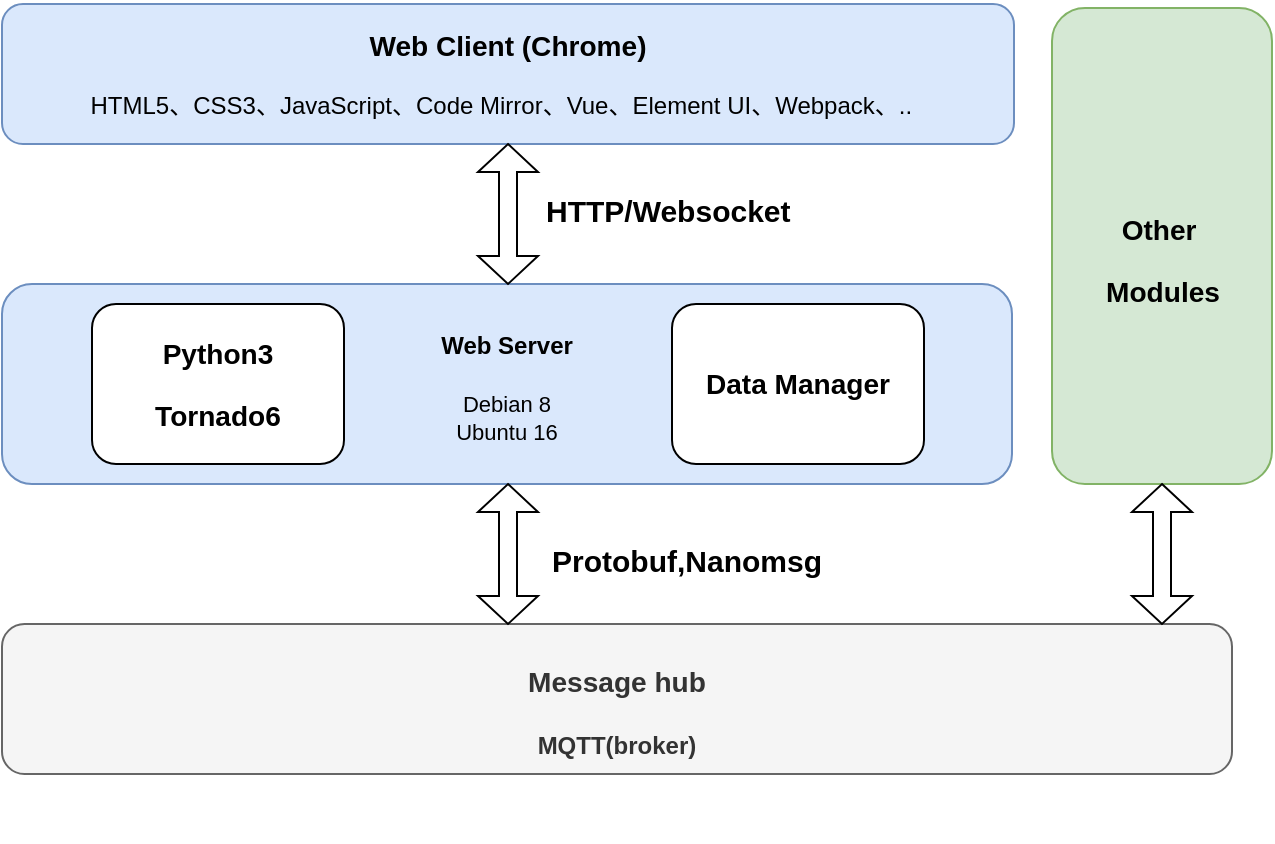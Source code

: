 <mxfile version="10.9.6" type="github"><diagram name="总体架构图" id="0783ab3e-0a74-02c8-0abd-f7b4e66b4bec"><mxGraphModel dx="1922" dy="981" grid="0" gridSize="10" guides="1" tooltips="1" connect="1" arrows="1" fold="1" page="1" pageScale="1" pageWidth="850" pageHeight="1100" background="#ffffff" math="0" shadow="0"><root><mxCell id="0"/><mxCell id="1" parent="0"/><mxCell id="-aYMtPuQKv6DkLYV4OM8-4" value="&lt;h3&gt;Web Client (Chrome)&lt;/h3&gt;&lt;font style=&quot;font-size: 12px&quot;&gt;HTML5、CSS3、JavaScript、Code Mirror、Vue、Element UI、Webpack、..&amp;nbsp;&amp;nbsp;&lt;br&gt;&lt;br&gt;&lt;/font&gt;" style="rounded=1;whiteSpace=wrap;html=1;fillColor=#dae8fc;strokeColor=#6c8ebf;" vertex="1" parent="1"><mxGeometry x="113" y="481" width="506" height="70" as="geometry"/></mxCell><mxCell id="-aYMtPuQKv6DkLYV4OM8-15" value="&lt;h2&gt;&lt;h3&gt;&lt;font&gt;&lt;span style=&quot;font-size: 12px ; white-space: normal ; background-color: rgb(218 , 232 , 252)&quot;&gt;Web Server&lt;/span&gt;&lt;/font&gt;&lt;/h3&gt;&lt;font&gt;&lt;font style=&quot;font-size: 11px&quot;&gt;Debian 8&lt;br&gt;&lt;span style=&quot;white-space: normal ; background-color: rgb(218 , 232 , 252)&quot;&gt;Ubuntu 16&lt;/span&gt;&lt;/font&gt;&lt;/font&gt;&lt;/h2&gt;" style="rounded=1;whiteSpace=wrap;html=1;fillColor=#dae8fc;strokeColor=#6c8ebf;verticalAlign=top;" vertex="1" parent="1"><mxGeometry x="113" y="621" width="505" height="100" as="geometry"/></mxCell><mxCell id="-aYMtPuQKv6DkLYV4OM8-28" value="&lt;h3&gt;Python3&lt;/h3&gt;&lt;h3&gt;Tornado6&lt;/h3&gt;" style="rounded=1;whiteSpace=wrap;html=1;labelBackgroundColor=#ffffff;" vertex="1" parent="1"><mxGeometry x="158" y="631" width="126" height="80" as="geometry"/></mxCell><mxCell id="hDEeTTCbjPW3XN-uY8et-3" value="&lt;h3 style=&quot;text-align: center ; white-space: normal ; line-height: 14.04px&quot;&gt;&lt;font style=&quot;font-size: 15px ; line-height: 14.1px&quot;&gt;HTTP/Websocket&lt;/font&gt;&lt;/h3&gt;" style="text;html=1;resizable=0;points=[];autosize=1;align=left;verticalAlign=top;spacingTop=-4;" vertex="1" parent="1"><mxGeometry x="383" y="561" width="132" height="42" as="geometry"/></mxCell><mxCell id="hDEeTTCbjPW3XN-uY8et-11" value="&lt;p style=&quot;line-height: 100%&quot;&gt;&lt;/p&gt;&lt;h3&gt;Message hub&lt;/h3&gt;&lt;h3&gt;&lt;font style=&quot;font-size: 12px&quot;&gt;MQTT(broker)&lt;/font&gt;&lt;/h3&gt;&lt;font style=&quot;font-size: 12px&quot;&gt;&lt;br&gt;&lt;/font&gt;&lt;p&gt;&lt;/p&gt;" style="rounded=1;whiteSpace=wrap;html=1;fillColor=#f5f5f5;strokeColor=#666666;align=center;verticalAlign=top;fontColor=#333333;" vertex="1" parent="1"><mxGeometry x="113" y="791" width="615" height="75" as="geometry"/></mxCell><mxCell id="hDEeTTCbjPW3XN-uY8et-12" value="&lt;h3 style=&quot;white-space: normal&quot;&gt;&lt;br&gt;&lt;/h3&gt;" style="rounded=1;whiteSpace=wrap;html=1;labelBackgroundColor=#ffffff;fillColor=#d5e8d4;strokeColor=#82b366;" vertex="1" parent="1"><mxGeometry x="638" y="483" width="110" height="238" as="geometry"/></mxCell><mxCell id="hDEeTTCbjPW3XN-uY8et-22" value="&lt;h3 style=&quot;text-align: center ; white-space: normal ; line-height: 14.04px&quot;&gt;&lt;font style=&quot;font-size: 15px ; line-height: 14.1px&quot;&gt;Protobuf,Nanomsg&lt;/font&gt;&lt;/h3&gt;" style="text;html=1;resizable=0;points=[];autosize=1;align=left;verticalAlign=top;spacingTop=-4;" vertex="1" parent="1"><mxGeometry x="386" y="736" width="158" height="40" as="geometry"/></mxCell><mxCell id="hDEeTTCbjPW3XN-uY8et-24" value="&lt;h3&gt;Other&amp;nbsp;&lt;/h3&gt;&lt;h3&gt;Modules&lt;/h3&gt;&lt;div&gt;&lt;br&gt;&lt;/div&gt;" style="text;html=1;align=center;verticalAlign=middle;" vertex="1" parent="1"><mxGeometry x="658" y="546" width="70" height="142" as="geometry"/></mxCell><mxCell id="hDEeTTCbjPW3XN-uY8et-25" value="" style="shape=doubleArrow;direction=south;whiteSpace=wrap;html=1;labelBackgroundColor=#ffffff;fillColor=#ffffff;" vertex="1" parent="1"><mxGeometry x="678" y="721" width="30" height="70" as="geometry"/></mxCell><mxCell id="hDEeTTCbjPW3XN-uY8et-27" value="" style="shape=doubleArrow;direction=south;whiteSpace=wrap;html=1;labelBackgroundColor=#ffffff;fillColor=#ffffff;" vertex="1" parent="1"><mxGeometry x="351" y="721" width="30" height="70" as="geometry"/></mxCell><mxCell id="hDEeTTCbjPW3XN-uY8et-28" value="" style="shape=doubleArrow;direction=south;whiteSpace=wrap;html=1;labelBackgroundColor=#ffffff;fillColor=#ffffff;" vertex="1" parent="1"><mxGeometry x="351" y="551" width="30" height="70" as="geometry"/></mxCell><mxCell id="hDEeTTCbjPW3XN-uY8et-33" value="&lt;h3&gt;Data Manager&lt;/h3&gt;" style="rounded=1;whiteSpace=wrap;html=1;labelBackgroundColor=#ffffff;" vertex="1" parent="1"><mxGeometry x="448" y="631" width="126" height="80" as="geometry"/></mxCell></root></mxGraphModel></diagram><diagram id="GbNYWRQxAlw27dSOA-Yq" name="层级"><mxGraphModel dx="1634" dy="834" grid="0" gridSize="10" guides="1" tooltips="1" connect="1" arrows="1" fold="1" page="1" pageScale="1" pageWidth="2339" pageHeight="3300" math="0" shadow="0"><root><mxCell id="alQ04HH32VxqriS4Y7l9-0"/><mxCell id="alQ04HH32VxqriS4Y7l9-1" parent="alQ04HH32VxqriS4Y7l9-0"/><mxCell id="GYevqZUZ9qfvLtjpggCA-25" value="" style="group" vertex="1" connectable="0" parent="alQ04HH32VxqriS4Y7l9-1"><mxGeometry x="360" y="1355" width="300" height="355" as="geometry"/></mxCell><mxCell id="GYevqZUZ9qfvLtjpggCA-1" value="" style="shape=actor;whiteSpace=wrap;html=1;labelBackgroundColor=#ffffff;fillColor=#ffffff;align=center;" vertex="1" parent="GYevqZUZ9qfvLtjpggCA-25"><mxGeometry x="121" width="67.234" height="56.0" as="geometry"/></mxCell><mxCell id="GYevqZUZ9qfvLtjpggCA-2" value="User" style="text;html=1;resizable=0;points=[];autosize=1;align=center;verticalAlign=top;spacingTop=-4;" vertex="1" parent="GYevqZUZ9qfvLtjpggCA-25"><mxGeometry x="136.766" y="32.667" width="40" height="20" as="geometry"/></mxCell><mxCell id="GYevqZUZ9qfvLtjpggCA-19" value="" style="group" vertex="1" connectable="0" parent="GYevqZUZ9qfvLtjpggCA-25"><mxGeometry y="65" width="300" height="140" as="geometry"/></mxCell><mxCell id="GYevqZUZ9qfvLtjpggCA-4" value="&lt;h1 class=&quot;dictYoudao-Title&quot; style=&quot;line-height: 1.6; font-size: 16px; margin: 0px 8px 0px 0px; padding: 0px; box-sizing: inherit; font-family: &amp;quot;helvetica neue&amp;quot;, helvetica, arial, &amp;quot;hiragino sans gb&amp;quot;, &amp;quot;hiragino sans gb w3&amp;quot;, &amp;quot;microsoft yahei ui&amp;quot;, &amp;quot;microsoft yahei&amp;quot;, sans-serif; white-space: normal;&quot;&gt;&lt;br&gt;&lt;/h1&gt;" style="rounded=1;whiteSpace=wrap;html=1;labelBackgroundColor=none;fillColor=#dae8fc;align=center;verticalAlign=top;fontSize=16;strokeColor=#6c8ebf;labelBorderColor=#000000;noLabel=1;fontColor=none;" vertex="1" parent="GYevqZUZ9qfvLtjpggCA-19"><mxGeometry width="300" height="140" as="geometry"/></mxCell><mxCell id="GYevqZUZ9qfvLtjpggCA-5" value="Web UI Layer" style="rounded=0;whiteSpace=wrap;html=1;labelBackgroundColor=#ffffff;align=center;" vertex="1" parent="GYevqZUZ9qfvLtjpggCA-19"><mxGeometry x="20" y="40" width="260" height="40" as="geometry"/></mxCell><mxCell id="GYevqZUZ9qfvLtjpggCA-6" value="Application Services" style="rounded=0;whiteSpace=wrap;html=1;labelBackgroundColor=#ffffff;align=center;" vertex="1" parent="GYevqZUZ9qfvLtjpggCA-19"><mxGeometry x="20" y="90" width="260" height="40" as="geometry"/></mxCell><mxCell id="GYevqZUZ9qfvLtjpggCA-12" value="&lt;h3&gt;Teach pendant&lt;/h3&gt;" style="text;html=1;fontSize=16;verticalAlign=middle;align=center;" vertex="1" parent="GYevqZUZ9qfvLtjpggCA-19"><mxGeometry x="20" y="3" width="130" height="30" as="geometry"/></mxCell><mxCell id="GYevqZUZ9qfvLtjpggCA-20" value="" style="group" vertex="1" connectable="0" parent="GYevqZUZ9qfvLtjpggCA-25"><mxGeometry y="215" width="300" height="140" as="geometry"/></mxCell><mxCell id="GYevqZUZ9qfvLtjpggCA-21" value="&lt;h1 class=&quot;dictYoudao-Title&quot; style=&quot;line-height: 1.6; font-size: 16px; margin: 0px 8px 0px 0px; padding: 0px; box-sizing: inherit; font-family: &amp;quot;helvetica neue&amp;quot;, helvetica, arial, &amp;quot;hiragino sans gb&amp;quot;, &amp;quot;hiragino sans gb w3&amp;quot;, &amp;quot;microsoft yahei ui&amp;quot;, &amp;quot;microsoft yahei&amp;quot;, sans-serif; white-space: normal;&quot;&gt;&lt;br&gt;&lt;/h1&gt;" style="rounded=1;whiteSpace=wrap;html=1;labelBackgroundColor=none;fillColor=#dae8fc;align=center;verticalAlign=top;fontSize=16;strokeColor=#6c8ebf;labelBorderColor=#000000;noLabel=1;fontColor=none;" vertex="1" parent="GYevqZUZ9qfvLtjpggCA-20"><mxGeometry width="300" height="140" as="geometry"/></mxCell><mxCell id="GYevqZUZ9qfvLtjpggCA-22" value="Motion Controller Layer" style="rounded=0;whiteSpace=wrap;html=1;labelBackgroundColor=#ffffff;align=center;" vertex="1" parent="GYevqZUZ9qfvLtjpggCA-20"><mxGeometry x="20" y="40" width="260" height="40" as="geometry"/></mxCell><mxCell id="GYevqZUZ9qfvLtjpggCA-23" value="Servo Controller Layer" style="rounded=0;whiteSpace=wrap;html=1;labelBackgroundColor=#ffffff;align=center;" vertex="1" parent="GYevqZUZ9qfvLtjpggCA-20"><mxGeometry x="20" y="90" width="260" height="40" as="geometry"/></mxCell><mxCell id="GYevqZUZ9qfvLtjpggCA-24" value="&lt;h3&gt;Controller&lt;/h3&gt;" style="text;html=1;fontSize=16;verticalAlign=middle;align=left;" vertex="1" parent="GYevqZUZ9qfvLtjpggCA-20"><mxGeometry x="20" y="3" width="130" height="30" as="geometry"/></mxCell></root></mxGraphModel></diagram><diagram id="P4ml4j4lmAVzUGR1e78B" name="服务端架构"><mxGraphModel dx="1896" dy="1072" grid="1" gridSize="10" guides="1" tooltips="1" connect="1" arrows="1" fold="1" page="1" pageScale="1" pageWidth="2339" pageHeight="3300" math="0" shadow="0"><root><mxCell id="CdTxRnJrnpX8pw1dObkJ-0"/><mxCell id="CdTxRnJrnpX8pw1dObkJ-1" parent="CdTxRnJrnpX8pw1dObkJ-0"/><mxCell id="CdTxRnJrnpX8pw1dObkJ-3" value="" style="strokeWidth=1;shadow=0;dashed=0;align=center;html=1;shape=mxgraph.mockup.containers.browserWindow;rSize=0;fillColor=#ffffff;strokeColor=#666666;strokeColor2=#008cff;strokeColor3=#c4c4c4;mainText=,;recursiveResize=0;labelBackgroundColor=none;fontSize=16;fontColor=none;" vertex="1" parent="CdTxRnJrnpX8pw1dObkJ-1"><mxGeometry x="140" y="587" width="380" height="365" as="geometry"/></mxCell><mxCell id="CdTxRnJrnpX8pw1dObkJ-4" value="Page 1" style="strokeWidth=1;shadow=0;dashed=0;align=center;html=1;shape=mxgraph.mockup.containers.anchor;fontSize=17;fontColor=#666666;align=left;" vertex="1" parent="CdTxRnJrnpX8pw1dObkJ-3"><mxGeometry x="60" y="12" width="110" height="26" as="geometry"/></mxCell><mxCell id="CdTxRnJrnpX8pw1dObkJ-5" value="https://192.168.110.88:5599/" style="strokeWidth=1;shadow=0;dashed=0;align=center;html=1;shape=mxgraph.mockup.containers.anchor;rSize=0;fontSize=17;fontColor=#666666;align=left;" vertex="1" parent="CdTxRnJrnpX8pw1dObkJ-3"><mxGeometry x="130" y="60" width="250" height="26" as="geometry"/></mxCell><mxCell id="CdTxRnJrnpX8pw1dObkJ-15" value="&lt;h3&gt;&lt;br&gt;&lt;/h3&gt;" style="rounded=0;whiteSpace=wrap;html=1;labelBackgroundColor=none;fillColor=#ffffff;fontSize=16;fontColor=none;align=center;labelPosition=center;verticalLabelPosition=top;verticalAlign=bottom;dashed=1;strokeWidth=2;" vertex="1" parent="CdTxRnJrnpX8pw1dObkJ-1"><mxGeometry x="758" y="500" width="582" height="510" as="geometry"/></mxCell><mxCell id="CdTxRnJrnpX8pw1dObkJ-14" value="" style="group" vertex="1" connectable="0" parent="CdTxRnJrnpX8pw1dObkJ-1"><mxGeometry x="640" y="610" width="472" height="300" as="geometry"/></mxCell><mxCell id="CdTxRnJrnpX8pw1dObkJ-6" value="&lt;h3&gt;WSGI&lt;/h3&gt;" style="rounded=0;whiteSpace=wrap;html=1;labelBackgroundColor=none;fillColor=#ffffff;fontSize=16;fontColor=none;align=center;" vertex="1" parent="CdTxRnJrnpX8pw1dObkJ-14"><mxGeometry width="118" height="300" as="geometry"/></mxCell><mxCell id="CdTxRnJrnpX8pw1dObkJ-11" value="&lt;h3&gt;路由系统&lt;/h3&gt;" style="rounded=0;whiteSpace=wrap;html=1;labelBackgroundColor=none;fillColor=#ffffff;fontSize=16;fontColor=none;align=center;" vertex="1" parent="CdTxRnJrnpX8pw1dObkJ-14"><mxGeometry x="118" width="118" height="300" as="geometry"/></mxCell><mxCell id="CdTxRnJrnpX8pw1dObkJ-12" value="&lt;h3&gt;具体业务模块&lt;/h3&gt;&lt;h3&gt;业务处理逻辑&lt;/h3&gt;" style="rounded=0;whiteSpace=wrap;html=1;labelBackgroundColor=none;fillColor=#ffffff;fontSize=16;fontColor=none;align=center;" vertex="1" parent="CdTxRnJrnpX8pw1dObkJ-14"><mxGeometry x="236" width="118" height="300" as="geometry"/></mxCell><mxCell id="CdTxRnJrnpX8pw1dObkJ-13" value="&lt;h3&gt;数据模型与模板系统&lt;/h3&gt;" style="rounded=0;whiteSpace=wrap;html=1;labelBackgroundColor=none;fillColor=#ffffff;fontSize=16;fontColor=none;align=center;" vertex="1" parent="CdTxRnJrnpX8pw1dObkJ-14"><mxGeometry x="354" width="118" height="300" as="geometry"/></mxCell><mxCell id="CdTxRnJrnpX8pw1dObkJ-17" value="&lt;h3&gt;Web框架&lt;/h3&gt;" style="text;html=1;strokeColor=none;fillColor=none;align=center;verticalAlign=middle;whiteSpace=wrap;rounded=0;dashed=1;labelBackgroundColor=none;fontSize=16;fontColor=none;" vertex="1" parent="CdTxRnJrnpX8pw1dObkJ-1"><mxGeometry x="776" y="510" width="242" height="60" as="geometry"/></mxCell><mxCell id="CdTxRnJrnpX8pw1dObkJ-18" value="HTML、CSS、JS、Images、...&lt;br&gt;" style="rounded=0;whiteSpace=wrap;html=1;labelBackgroundColor=none;strokeWidth=1;fillColor=#ffffff;fontSize=16;fontColor=none;align=left;spacing=1;" vertex="1" parent="CdTxRnJrnpX8pw1dObkJ-1"><mxGeometry x="1200" y="510" width="130" height="130" as="geometry"/></mxCell><mxCell id="CdTxRnJrnpX8pw1dObkJ-19" value="&lt;b&gt;静态文件&lt;/b&gt;" style="text;html=1;fontSize=16;fontColor=none;" vertex="1" parent="CdTxRnJrnpX8pw1dObkJ-1"><mxGeometry x="1200" y="518" width="90" height="30" as="geometry"/></mxCell><mxCell id="CdTxRnJrnpX8pw1dObkJ-20" value="&lt;h3&gt;数据库&lt;/h3&gt;" style="rounded=0;whiteSpace=wrap;html=1;labelBackgroundColor=none;strokeWidth=1;fillColor=#ffffff;fontSize=16;fontColor=none;align=center;" vertex="1" parent="CdTxRnJrnpX8pw1dObkJ-1"><mxGeometry x="1200" y="873" width="130" height="127" as="geometry"/></mxCell><mxCell id="CdTxRnJrnpX8pw1dObkJ-21" value="" style="shape=flexArrow;endArrow=classic;startArrow=classic;html=1;strokeColor=#000000;fontSize=16;fontColor=none;" edge="1" parent="CdTxRnJrnpX8pw1dObkJ-1" source="CdTxRnJrnpX8pw1dObkJ-13" target="CdTxRnJrnpX8pw1dObkJ-18"><mxGeometry width="50" height="50" relative="1" as="geometry"><mxPoint x="1120" y="720" as="sourcePoint"/><mxPoint x="1170" y="670" as="targetPoint"/></mxGeometry></mxCell><mxCell id="CdTxRnJrnpX8pw1dObkJ-23" value="Static" style="text;html=1;resizable=0;points=[];align=left;verticalAlign=middle;labelBackgroundColor=#ffffff;fontSize=16;fontColor=none;fontStyle=1" vertex="1" connectable="0" parent="CdTxRnJrnpX8pw1dObkJ-21"><mxGeometry x="-0.196" y="7" relative="1" as="geometry"><mxPoint x="1" as="offset"/></mxGeometry></mxCell><mxCell id="CdTxRnJrnpX8pw1dObkJ-22" value="" style="shape=flexArrow;endArrow=classic;startArrow=classic;html=1;strokeColor=#000000;fontSize=16;fontColor=none;exitX=1;exitY=0.75;exitDx=0;exitDy=0;" edge="1" parent="CdTxRnJrnpX8pw1dObkJ-1" source="CdTxRnJrnpX8pw1dObkJ-13" target="CdTxRnJrnpX8pw1dObkJ-20"><mxGeometry width="50" height="50" relative="1" as="geometry"><mxPoint x="1126" y="860" as="sourcePoint"/><mxPoint x="1176" y="810" as="targetPoint"/></mxGeometry></mxCell><mxCell id="CdTxRnJrnpX8pw1dObkJ-24" value="ORM" style="text;html=1;resizable=0;points=[];align=left;verticalAlign=middle;labelBackgroundColor=#ffffff;fontSize=16;fontColor=none;fontStyle=1" vertex="1" connectable="0" parent="CdTxRnJrnpX8pw1dObkJ-22"><mxGeometry x="-0.172" y="7" relative="1" as="geometry"><mxPoint as="offset"/></mxGeometry></mxCell><mxCell id="CdTxRnJrnpX8pw1dObkJ-33" value="" style="shape=flexArrow;endArrow=classic;startArrow=classic;html=1;strokeColor=#000000;fontSize=16;fontColor=none;entryX=-0.008;entryY=0.533;entryDx=0;entryDy=0;entryPerimeter=0;" edge="1" parent="CdTxRnJrnpX8pw1dObkJ-1" source="CdTxRnJrnpX8pw1dObkJ-3" target="CdTxRnJrnpX8pw1dObkJ-6"><mxGeometry width="50" height="50" relative="1" as="geometry"><mxPoint x="540" y="820" as="sourcePoint"/><mxPoint x="590" y="770" as="targetPoint"/></mxGeometry></mxCell><mxCell id="CdTxRnJrnpX8pw1dObkJ-35" value="&lt;b&gt;HTTP&lt;/b&gt;" style="text;html=1;resizable=0;points=[];autosize=1;align=left;verticalAlign=top;spacingTop=-4;fontSize=16;fontColor=none;" vertex="1" parent="CdTxRnJrnpX8pw1dObkJ-1"><mxGeometry x="555" y="740" width="60" height="20" as="geometry"/></mxCell></root></mxGraphModel></diagram></mxfile>